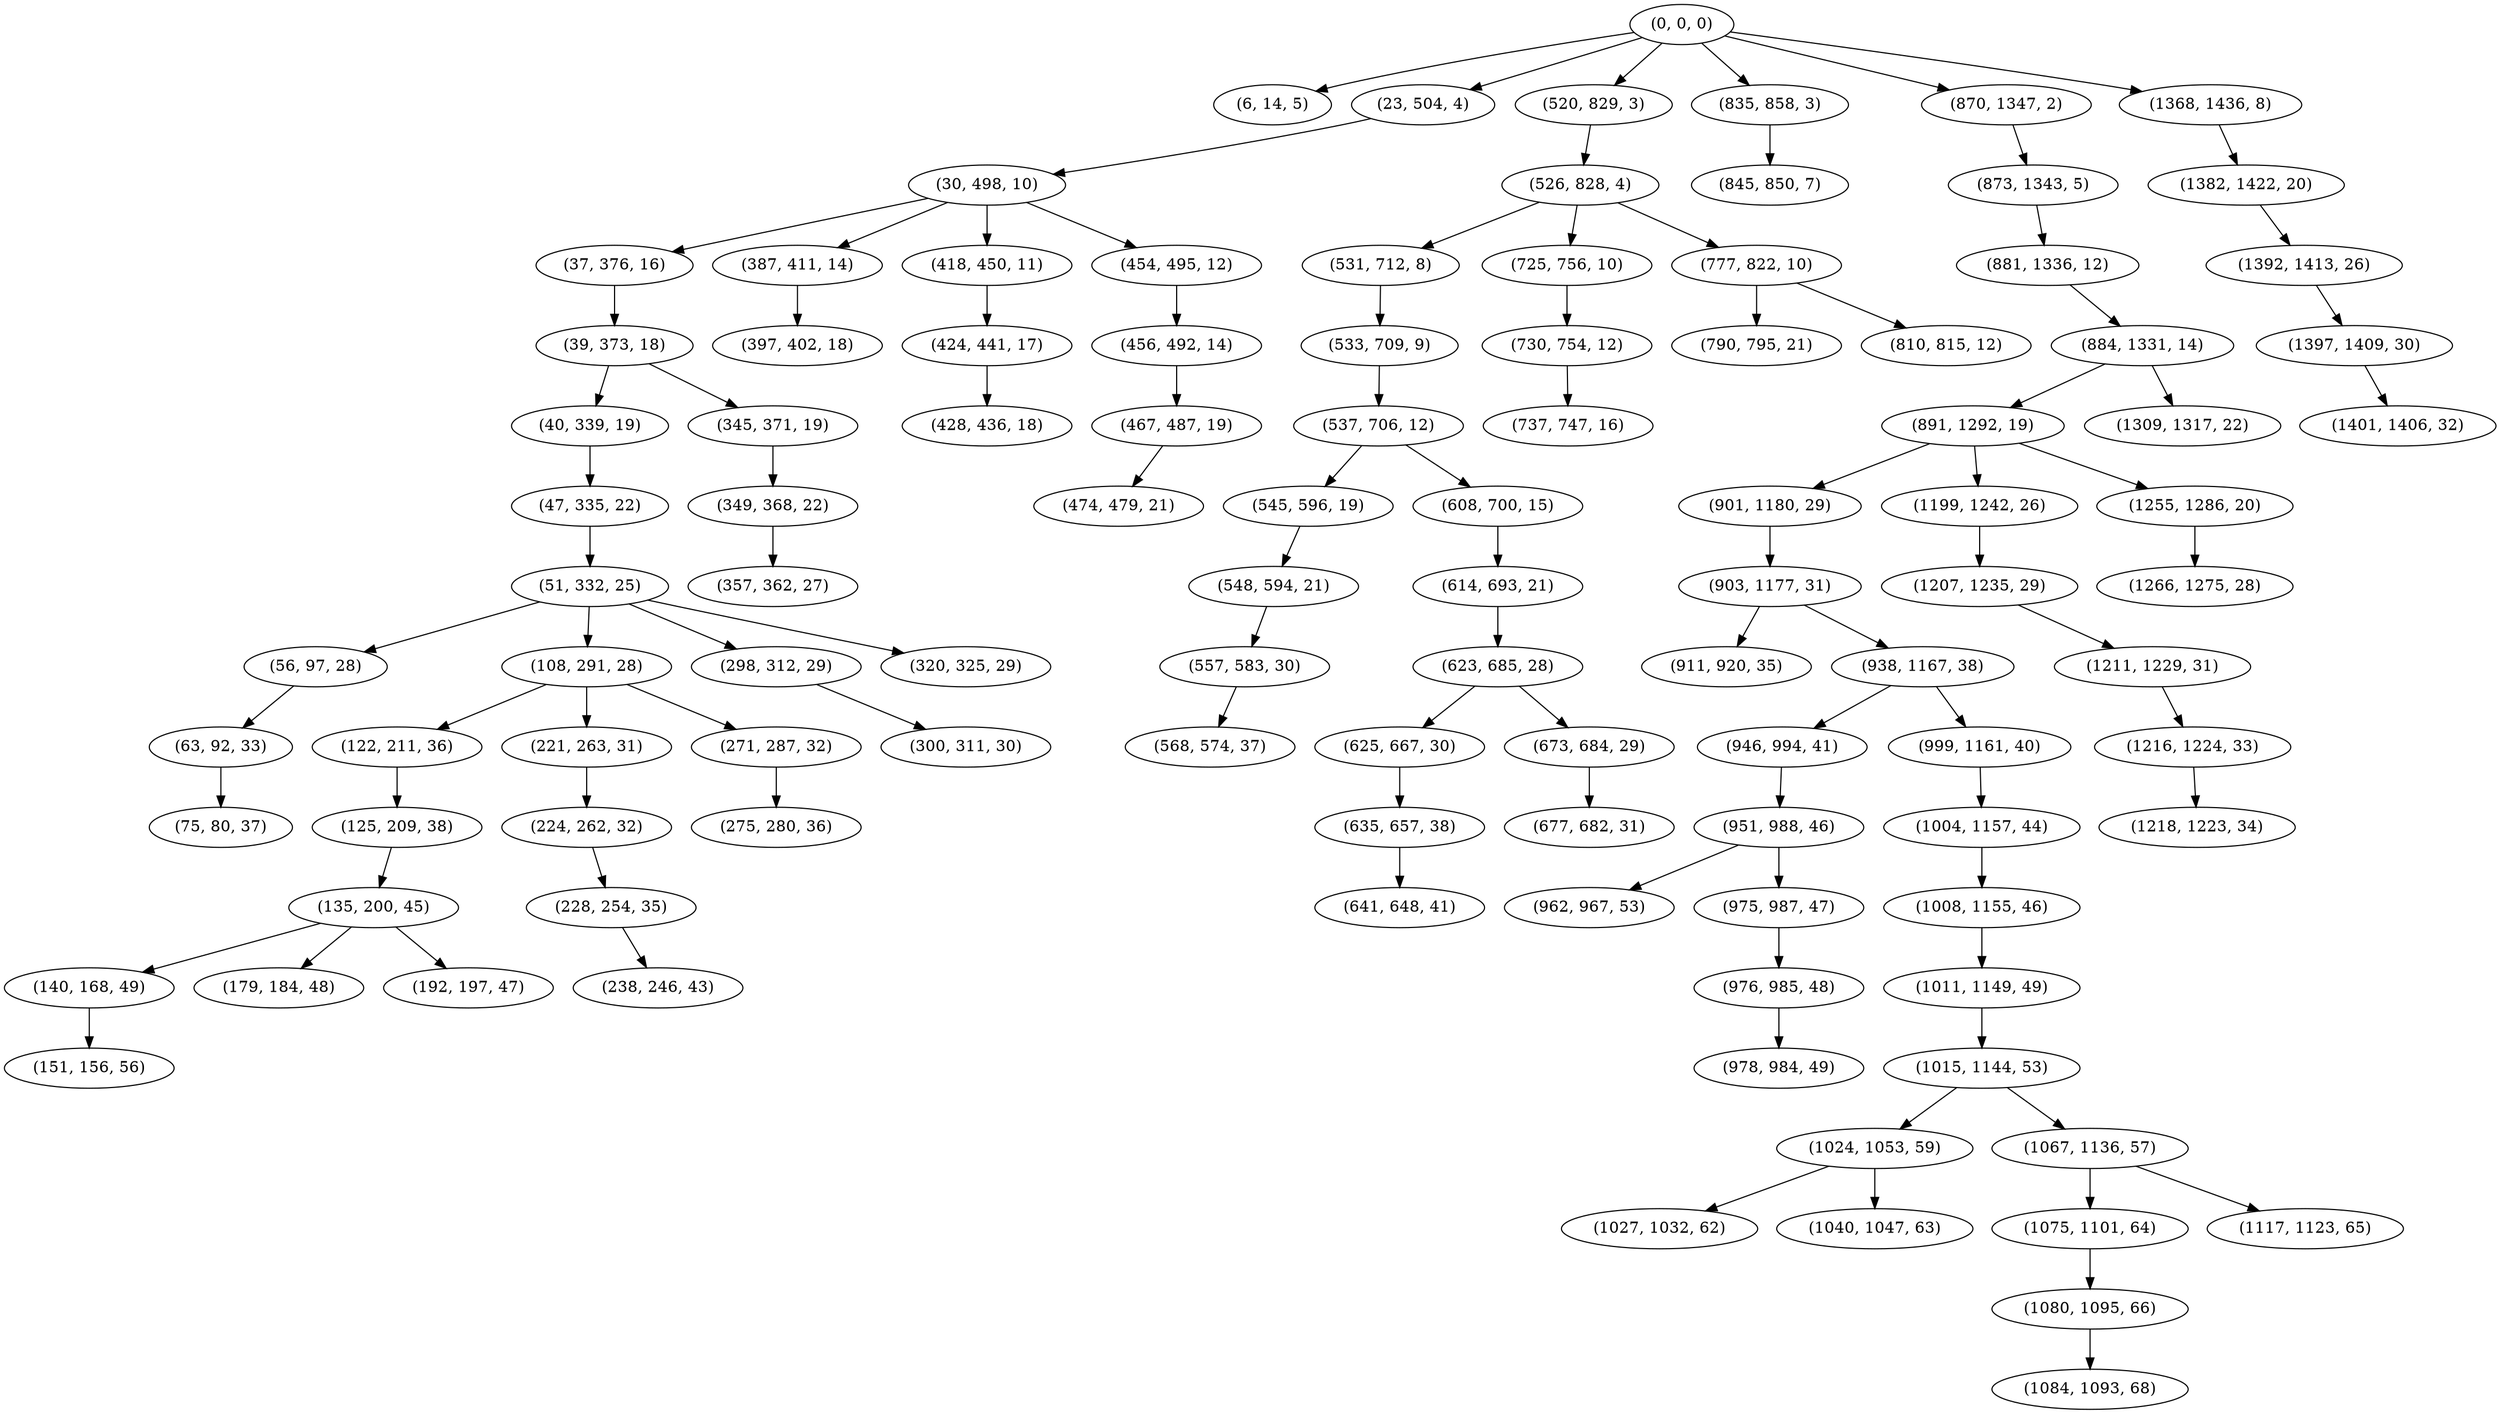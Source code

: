 digraph tree {
    "(0, 0, 0)";
    "(6, 14, 5)";
    "(23, 504, 4)";
    "(30, 498, 10)";
    "(37, 376, 16)";
    "(39, 373, 18)";
    "(40, 339, 19)";
    "(47, 335, 22)";
    "(51, 332, 25)";
    "(56, 97, 28)";
    "(63, 92, 33)";
    "(75, 80, 37)";
    "(108, 291, 28)";
    "(122, 211, 36)";
    "(125, 209, 38)";
    "(135, 200, 45)";
    "(140, 168, 49)";
    "(151, 156, 56)";
    "(179, 184, 48)";
    "(192, 197, 47)";
    "(221, 263, 31)";
    "(224, 262, 32)";
    "(228, 254, 35)";
    "(238, 246, 43)";
    "(271, 287, 32)";
    "(275, 280, 36)";
    "(298, 312, 29)";
    "(300, 311, 30)";
    "(320, 325, 29)";
    "(345, 371, 19)";
    "(349, 368, 22)";
    "(357, 362, 27)";
    "(387, 411, 14)";
    "(397, 402, 18)";
    "(418, 450, 11)";
    "(424, 441, 17)";
    "(428, 436, 18)";
    "(454, 495, 12)";
    "(456, 492, 14)";
    "(467, 487, 19)";
    "(474, 479, 21)";
    "(520, 829, 3)";
    "(526, 828, 4)";
    "(531, 712, 8)";
    "(533, 709, 9)";
    "(537, 706, 12)";
    "(545, 596, 19)";
    "(548, 594, 21)";
    "(557, 583, 30)";
    "(568, 574, 37)";
    "(608, 700, 15)";
    "(614, 693, 21)";
    "(623, 685, 28)";
    "(625, 667, 30)";
    "(635, 657, 38)";
    "(641, 648, 41)";
    "(673, 684, 29)";
    "(677, 682, 31)";
    "(725, 756, 10)";
    "(730, 754, 12)";
    "(737, 747, 16)";
    "(777, 822, 10)";
    "(790, 795, 21)";
    "(810, 815, 12)";
    "(835, 858, 3)";
    "(845, 850, 7)";
    "(870, 1347, 2)";
    "(873, 1343, 5)";
    "(881, 1336, 12)";
    "(884, 1331, 14)";
    "(891, 1292, 19)";
    "(901, 1180, 29)";
    "(903, 1177, 31)";
    "(911, 920, 35)";
    "(938, 1167, 38)";
    "(946, 994, 41)";
    "(951, 988, 46)";
    "(962, 967, 53)";
    "(975, 987, 47)";
    "(976, 985, 48)";
    "(978, 984, 49)";
    "(999, 1161, 40)";
    "(1004, 1157, 44)";
    "(1008, 1155, 46)";
    "(1011, 1149, 49)";
    "(1015, 1144, 53)";
    "(1024, 1053, 59)";
    "(1027, 1032, 62)";
    "(1040, 1047, 63)";
    "(1067, 1136, 57)";
    "(1075, 1101, 64)";
    "(1080, 1095, 66)";
    "(1084, 1093, 68)";
    "(1117, 1123, 65)";
    "(1199, 1242, 26)";
    "(1207, 1235, 29)";
    "(1211, 1229, 31)";
    "(1216, 1224, 33)";
    "(1218, 1223, 34)";
    "(1255, 1286, 20)";
    "(1266, 1275, 28)";
    "(1309, 1317, 22)";
    "(1368, 1436, 8)";
    "(1382, 1422, 20)";
    "(1392, 1413, 26)";
    "(1397, 1409, 30)";
    "(1401, 1406, 32)";
    "(0, 0, 0)" -> "(6, 14, 5)";
    "(0, 0, 0)" -> "(23, 504, 4)";
    "(0, 0, 0)" -> "(520, 829, 3)";
    "(0, 0, 0)" -> "(835, 858, 3)";
    "(0, 0, 0)" -> "(870, 1347, 2)";
    "(0, 0, 0)" -> "(1368, 1436, 8)";
    "(23, 504, 4)" -> "(30, 498, 10)";
    "(30, 498, 10)" -> "(37, 376, 16)";
    "(30, 498, 10)" -> "(387, 411, 14)";
    "(30, 498, 10)" -> "(418, 450, 11)";
    "(30, 498, 10)" -> "(454, 495, 12)";
    "(37, 376, 16)" -> "(39, 373, 18)";
    "(39, 373, 18)" -> "(40, 339, 19)";
    "(39, 373, 18)" -> "(345, 371, 19)";
    "(40, 339, 19)" -> "(47, 335, 22)";
    "(47, 335, 22)" -> "(51, 332, 25)";
    "(51, 332, 25)" -> "(56, 97, 28)";
    "(51, 332, 25)" -> "(108, 291, 28)";
    "(51, 332, 25)" -> "(298, 312, 29)";
    "(51, 332, 25)" -> "(320, 325, 29)";
    "(56, 97, 28)" -> "(63, 92, 33)";
    "(63, 92, 33)" -> "(75, 80, 37)";
    "(108, 291, 28)" -> "(122, 211, 36)";
    "(108, 291, 28)" -> "(221, 263, 31)";
    "(108, 291, 28)" -> "(271, 287, 32)";
    "(122, 211, 36)" -> "(125, 209, 38)";
    "(125, 209, 38)" -> "(135, 200, 45)";
    "(135, 200, 45)" -> "(140, 168, 49)";
    "(135, 200, 45)" -> "(179, 184, 48)";
    "(135, 200, 45)" -> "(192, 197, 47)";
    "(140, 168, 49)" -> "(151, 156, 56)";
    "(221, 263, 31)" -> "(224, 262, 32)";
    "(224, 262, 32)" -> "(228, 254, 35)";
    "(228, 254, 35)" -> "(238, 246, 43)";
    "(271, 287, 32)" -> "(275, 280, 36)";
    "(298, 312, 29)" -> "(300, 311, 30)";
    "(345, 371, 19)" -> "(349, 368, 22)";
    "(349, 368, 22)" -> "(357, 362, 27)";
    "(387, 411, 14)" -> "(397, 402, 18)";
    "(418, 450, 11)" -> "(424, 441, 17)";
    "(424, 441, 17)" -> "(428, 436, 18)";
    "(454, 495, 12)" -> "(456, 492, 14)";
    "(456, 492, 14)" -> "(467, 487, 19)";
    "(467, 487, 19)" -> "(474, 479, 21)";
    "(520, 829, 3)" -> "(526, 828, 4)";
    "(526, 828, 4)" -> "(531, 712, 8)";
    "(526, 828, 4)" -> "(725, 756, 10)";
    "(526, 828, 4)" -> "(777, 822, 10)";
    "(531, 712, 8)" -> "(533, 709, 9)";
    "(533, 709, 9)" -> "(537, 706, 12)";
    "(537, 706, 12)" -> "(545, 596, 19)";
    "(537, 706, 12)" -> "(608, 700, 15)";
    "(545, 596, 19)" -> "(548, 594, 21)";
    "(548, 594, 21)" -> "(557, 583, 30)";
    "(557, 583, 30)" -> "(568, 574, 37)";
    "(608, 700, 15)" -> "(614, 693, 21)";
    "(614, 693, 21)" -> "(623, 685, 28)";
    "(623, 685, 28)" -> "(625, 667, 30)";
    "(623, 685, 28)" -> "(673, 684, 29)";
    "(625, 667, 30)" -> "(635, 657, 38)";
    "(635, 657, 38)" -> "(641, 648, 41)";
    "(673, 684, 29)" -> "(677, 682, 31)";
    "(725, 756, 10)" -> "(730, 754, 12)";
    "(730, 754, 12)" -> "(737, 747, 16)";
    "(777, 822, 10)" -> "(790, 795, 21)";
    "(777, 822, 10)" -> "(810, 815, 12)";
    "(835, 858, 3)" -> "(845, 850, 7)";
    "(870, 1347, 2)" -> "(873, 1343, 5)";
    "(873, 1343, 5)" -> "(881, 1336, 12)";
    "(881, 1336, 12)" -> "(884, 1331, 14)";
    "(884, 1331, 14)" -> "(891, 1292, 19)";
    "(884, 1331, 14)" -> "(1309, 1317, 22)";
    "(891, 1292, 19)" -> "(901, 1180, 29)";
    "(891, 1292, 19)" -> "(1199, 1242, 26)";
    "(891, 1292, 19)" -> "(1255, 1286, 20)";
    "(901, 1180, 29)" -> "(903, 1177, 31)";
    "(903, 1177, 31)" -> "(911, 920, 35)";
    "(903, 1177, 31)" -> "(938, 1167, 38)";
    "(938, 1167, 38)" -> "(946, 994, 41)";
    "(938, 1167, 38)" -> "(999, 1161, 40)";
    "(946, 994, 41)" -> "(951, 988, 46)";
    "(951, 988, 46)" -> "(962, 967, 53)";
    "(951, 988, 46)" -> "(975, 987, 47)";
    "(975, 987, 47)" -> "(976, 985, 48)";
    "(976, 985, 48)" -> "(978, 984, 49)";
    "(999, 1161, 40)" -> "(1004, 1157, 44)";
    "(1004, 1157, 44)" -> "(1008, 1155, 46)";
    "(1008, 1155, 46)" -> "(1011, 1149, 49)";
    "(1011, 1149, 49)" -> "(1015, 1144, 53)";
    "(1015, 1144, 53)" -> "(1024, 1053, 59)";
    "(1015, 1144, 53)" -> "(1067, 1136, 57)";
    "(1024, 1053, 59)" -> "(1027, 1032, 62)";
    "(1024, 1053, 59)" -> "(1040, 1047, 63)";
    "(1067, 1136, 57)" -> "(1075, 1101, 64)";
    "(1067, 1136, 57)" -> "(1117, 1123, 65)";
    "(1075, 1101, 64)" -> "(1080, 1095, 66)";
    "(1080, 1095, 66)" -> "(1084, 1093, 68)";
    "(1199, 1242, 26)" -> "(1207, 1235, 29)";
    "(1207, 1235, 29)" -> "(1211, 1229, 31)";
    "(1211, 1229, 31)" -> "(1216, 1224, 33)";
    "(1216, 1224, 33)" -> "(1218, 1223, 34)";
    "(1255, 1286, 20)" -> "(1266, 1275, 28)";
    "(1368, 1436, 8)" -> "(1382, 1422, 20)";
    "(1382, 1422, 20)" -> "(1392, 1413, 26)";
    "(1392, 1413, 26)" -> "(1397, 1409, 30)";
    "(1397, 1409, 30)" -> "(1401, 1406, 32)";
}
